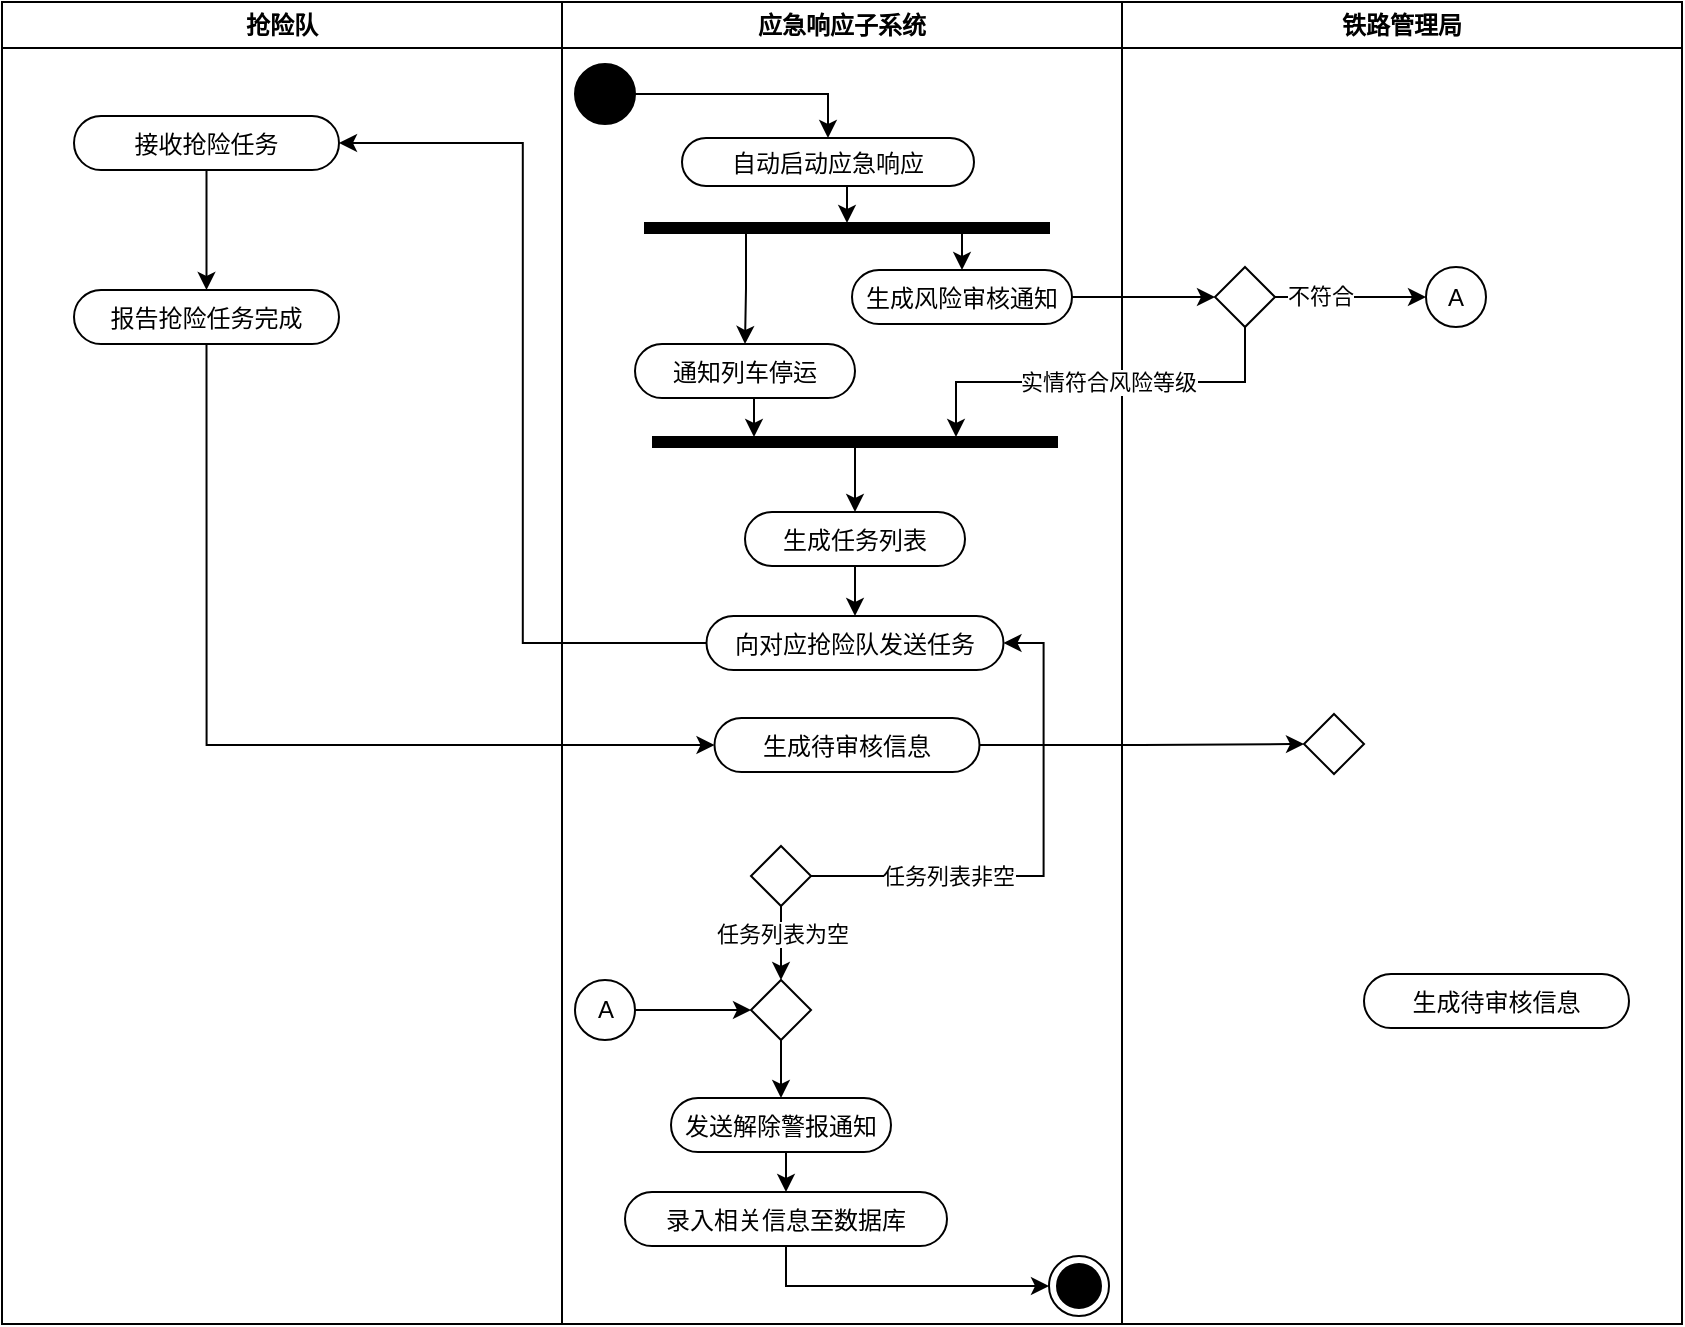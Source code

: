 <mxfile version="27.1.6">
  <diagram name="Page-1" id="e7e014a7-5840-1c2e-5031-d8a46d1fe8dd">
    <mxGraphModel dx="1026" dy="607" grid="0" gridSize="10" guides="1" tooltips="1" connect="1" arrows="1" fold="1" page="1" pageScale="1" pageWidth="1169" pageHeight="826" background="none" math="0" shadow="0">
      <root>
        <mxCell id="0" />
        <mxCell id="1" parent="0" />
        <mxCell id="2" value="应急响应子系统" style="swimlane;whiteSpace=wrap;startSize=23;" parent="1" vertex="1">
          <mxGeometry x="436" y="122" width="280" height="661" as="geometry" />
        </mxCell>
        <mxCell id="ORBnftc5wiz7zVl-WYrO-55" style="edgeStyle=orthogonalEdgeStyle;rounded=0;orthogonalLoop=1;jettySize=auto;html=1;exitX=0.5;exitY=1;exitDx=0;exitDy=0;entryX=0;entryY=0.5;entryDx=0;entryDy=0;" edge="1" parent="2" source="7" target="ORBnftc5wiz7zVl-WYrO-54">
          <mxGeometry relative="1" as="geometry" />
        </mxCell>
        <mxCell id="7" value="自动启动应急响应" style="rounded=1;arcSize=50;" parent="2" vertex="1">
          <mxGeometry x="60" y="68" width="146" height="24" as="geometry" />
        </mxCell>
        <mxCell id="ORBnftc5wiz7zVl-WYrO-45" style="edgeStyle=orthogonalEdgeStyle;rounded=0;orthogonalLoop=1;jettySize=auto;html=1;entryX=0.5;entryY=0;entryDx=0;entryDy=0;" edge="1" parent="2" source="ORBnftc5wiz7zVl-WYrO-43" target="7">
          <mxGeometry relative="1" as="geometry">
            <mxPoint x="115" y="85.039" as="targetPoint" />
          </mxGeometry>
        </mxCell>
        <mxCell id="ORBnftc5wiz7zVl-WYrO-43" value="" style="ellipse;whiteSpace=wrap;html=1;aspect=fixed;fillColor=#000000;" vertex="1" parent="2">
          <mxGeometry x="6.5" y="31" width="30" height="30" as="geometry" />
        </mxCell>
        <mxCell id="38" value="" style="ellipse;shape=endState;fillColor=#000000;strokeColor=#000000;" parent="2" vertex="1">
          <mxGeometry x="243.5" y="627" width="30" height="30" as="geometry" />
        </mxCell>
        <mxCell id="ORBnftc5wiz7zVl-WYrO-87" style="edgeStyle=orthogonalEdgeStyle;rounded=0;orthogonalLoop=1;jettySize=auto;html=1;exitX=0.5;exitY=1;exitDx=0;exitDy=0;entryX=0.5;entryY=0;entryDx=0;entryDy=0;" edge="1" parent="2" source="ORBnftc5wiz7zVl-WYrO-46" target="ORBnftc5wiz7zVl-WYrO-47">
          <mxGeometry relative="1" as="geometry" />
        </mxCell>
        <mxCell id="ORBnftc5wiz7zVl-WYrO-46" value="发送解除警报通知" style="rounded=1;arcSize=50;" vertex="1" parent="2">
          <mxGeometry x="54.5" y="548" width="110" height="27" as="geometry" />
        </mxCell>
        <mxCell id="ORBnftc5wiz7zVl-WYrO-52" style="edgeStyle=orthogonalEdgeStyle;rounded=0;orthogonalLoop=1;jettySize=auto;html=1;exitX=0.5;exitY=1;exitDx=0;exitDy=0;entryX=0;entryY=0.5;entryDx=0;entryDy=0;" edge="1" parent="2" source="ORBnftc5wiz7zVl-WYrO-47" target="38">
          <mxGeometry relative="1" as="geometry" />
        </mxCell>
        <mxCell id="ORBnftc5wiz7zVl-WYrO-47" value="录入相关信息至数据库" style="rounded=1;arcSize=50;" vertex="1" parent="2">
          <mxGeometry x="31.5" y="595" width="161" height="27" as="geometry" />
        </mxCell>
        <mxCell id="4" value="抢险队" style="swimlane;whiteSpace=wrap" parent="2" vertex="1">
          <mxGeometry x="-280" width="280" height="661" as="geometry" />
        </mxCell>
        <mxCell id="ORBnftc5wiz7zVl-WYrO-94" style="edgeStyle=orthogonalEdgeStyle;rounded=0;orthogonalLoop=1;jettySize=auto;html=1;exitX=0.5;exitY=1;exitDx=0;exitDy=0;entryX=0.5;entryY=0;entryDx=0;entryDy=0;" edge="1" parent="4" source="ORBnftc5wiz7zVl-WYrO-92" target="ORBnftc5wiz7zVl-WYrO-93">
          <mxGeometry relative="1" as="geometry" />
        </mxCell>
        <mxCell id="ORBnftc5wiz7zVl-WYrO-92" value="接收抢险任务" style="rounded=1;arcSize=50;" vertex="1" parent="4">
          <mxGeometry x="36" y="57" width="132.5" height="27" as="geometry" />
        </mxCell>
        <mxCell id="ORBnftc5wiz7zVl-WYrO-93" value="报告抢险任务完成" style="rounded=1;arcSize=50;" vertex="1" parent="4">
          <mxGeometry x="36" y="144" width="132.5" height="27" as="geometry" />
        </mxCell>
        <mxCell id="ORBnftc5wiz7zVl-WYrO-63" style="edgeStyle=orthogonalEdgeStyle;rounded=0;orthogonalLoop=1;jettySize=auto;html=1;exitX=1;exitY=0.75;exitDx=0;exitDy=0;entryX=0.5;entryY=0;entryDx=0;entryDy=0;" edge="1" parent="2" source="ORBnftc5wiz7zVl-WYrO-54" target="ORBnftc5wiz7zVl-WYrO-57">
          <mxGeometry relative="1" as="geometry" />
        </mxCell>
        <mxCell id="ORBnftc5wiz7zVl-WYrO-54" value="" style="whiteSpace=wrap;strokeColor=#000000;fillColor=#000000;rotation=90;" vertex="1" parent="2">
          <mxGeometry x="140" y="12" width="5" height="202" as="geometry" />
        </mxCell>
        <mxCell id="ORBnftc5wiz7zVl-WYrO-70" style="edgeStyle=orthogonalEdgeStyle;rounded=0;orthogonalLoop=1;jettySize=auto;html=1;exitX=0.5;exitY=1;exitDx=0;exitDy=0;entryX=0;entryY=0.75;entryDx=0;entryDy=0;" edge="1" parent="2" source="ORBnftc5wiz7zVl-WYrO-57" target="ORBnftc5wiz7zVl-WYrO-68">
          <mxGeometry relative="1" as="geometry" />
        </mxCell>
        <mxCell id="ORBnftc5wiz7zVl-WYrO-57" value="通知列车停运" style="rounded=1;arcSize=50;" vertex="1" parent="2">
          <mxGeometry x="36.5" y="171" width="110" height="27" as="geometry" />
        </mxCell>
        <mxCell id="ORBnftc5wiz7zVl-WYrO-58" value="生成风险审核通知" style="rounded=1;arcSize=50;" vertex="1" parent="2">
          <mxGeometry x="145" y="134" width="110" height="27" as="geometry" />
        </mxCell>
        <mxCell id="ORBnftc5wiz7zVl-WYrO-62" style="edgeStyle=orthogonalEdgeStyle;rounded=0;orthogonalLoop=1;jettySize=auto;html=1;exitX=1;exitY=0.25;exitDx=0;exitDy=0;entryX=0.5;entryY=0;entryDx=0;entryDy=0;" edge="1" parent="2" source="ORBnftc5wiz7zVl-WYrO-54" target="ORBnftc5wiz7zVl-WYrO-58">
          <mxGeometry relative="1" as="geometry" />
        </mxCell>
        <mxCell id="ORBnftc5wiz7zVl-WYrO-72" style="edgeStyle=orthogonalEdgeStyle;rounded=0;orthogonalLoop=1;jettySize=auto;html=1;exitX=1;exitY=0.5;exitDx=0;exitDy=0;entryX=0.5;entryY=0;entryDx=0;entryDy=0;" edge="1" parent="2" source="ORBnftc5wiz7zVl-WYrO-68" target="ORBnftc5wiz7zVl-WYrO-64">
          <mxGeometry relative="1" as="geometry">
            <mxPoint x="146.174" y="250.356" as="targetPoint" />
          </mxGeometry>
        </mxCell>
        <mxCell id="ORBnftc5wiz7zVl-WYrO-68" value="" style="whiteSpace=wrap;strokeColor=#000000;fillColor=#000000;rotation=90;" vertex="1" parent="2">
          <mxGeometry x="144" y="119" width="5" height="202" as="geometry" />
        </mxCell>
        <mxCell id="ORBnftc5wiz7zVl-WYrO-90" style="edgeStyle=orthogonalEdgeStyle;rounded=0;orthogonalLoop=1;jettySize=auto;html=1;exitX=0.5;exitY=1;exitDx=0;exitDy=0;entryX=0.5;entryY=0;entryDx=0;entryDy=0;" edge="1" parent="2" source="ORBnftc5wiz7zVl-WYrO-64" target="ORBnftc5wiz7zVl-WYrO-89">
          <mxGeometry relative="1" as="geometry" />
        </mxCell>
        <mxCell id="ORBnftc5wiz7zVl-WYrO-64" value="生成任务列表" style="rounded=1;arcSize=50;" vertex="1" parent="2">
          <mxGeometry x="91.5" y="255" width="110" height="27" as="geometry" />
        </mxCell>
        <mxCell id="ORBnftc5wiz7zVl-WYrO-85" style="edgeStyle=orthogonalEdgeStyle;rounded=0;orthogonalLoop=1;jettySize=auto;html=1;exitX=0.5;exitY=1;exitDx=0;exitDy=0;entryX=0.5;entryY=0;entryDx=0;entryDy=0;" edge="1" parent="2" source="ORBnftc5wiz7zVl-WYrO-79" target="ORBnftc5wiz7zVl-WYrO-46">
          <mxGeometry relative="1" as="geometry" />
        </mxCell>
        <mxCell id="ORBnftc5wiz7zVl-WYrO-79" value="" style="rhombus;whiteSpace=wrap;html=1;" vertex="1" parent="2">
          <mxGeometry x="94.5" y="489" width="30" height="30" as="geometry" />
        </mxCell>
        <mxCell id="ORBnftc5wiz7zVl-WYrO-84" style="edgeStyle=orthogonalEdgeStyle;rounded=0;orthogonalLoop=1;jettySize=auto;html=1;entryX=0;entryY=0.5;entryDx=0;entryDy=0;" edge="1" parent="2" source="ORBnftc5wiz7zVl-WYrO-80" target="ORBnftc5wiz7zVl-WYrO-79">
          <mxGeometry relative="1" as="geometry" />
        </mxCell>
        <mxCell id="ORBnftc5wiz7zVl-WYrO-80" value="A" style="ellipse;whiteSpace=wrap;html=1;" vertex="1" parent="2">
          <mxGeometry x="6.5" y="489" width="30" height="30" as="geometry" />
        </mxCell>
        <mxCell id="ORBnftc5wiz7zVl-WYrO-91" style="edgeStyle=orthogonalEdgeStyle;rounded=0;orthogonalLoop=1;jettySize=auto;html=1;entryX=1;entryY=0.5;entryDx=0;entryDy=0;" edge="1" parent="2" source="ORBnftc5wiz7zVl-WYrO-89" target="ORBnftc5wiz7zVl-WYrO-92">
          <mxGeometry relative="1" as="geometry">
            <mxPoint x="-52.648" y="128.382" as="targetPoint" />
          </mxGeometry>
        </mxCell>
        <mxCell id="ORBnftc5wiz7zVl-WYrO-89" value="向对应抢险队发送任务" style="rounded=1;arcSize=50;" vertex="1" parent="2">
          <mxGeometry x="72.25" y="307" width="148.5" height="27" as="geometry" />
        </mxCell>
        <mxCell id="ORBnftc5wiz7zVl-WYrO-96" value="生成待审核信息" style="rounded=1;arcSize=50;" vertex="1" parent="2">
          <mxGeometry x="76.25" y="358" width="132.5" height="27" as="geometry" />
        </mxCell>
        <mxCell id="ORBnftc5wiz7zVl-WYrO-95" style="edgeStyle=orthogonalEdgeStyle;rounded=0;orthogonalLoop=1;jettySize=auto;html=1;exitX=0.5;exitY=1;exitDx=0;exitDy=0;entryX=0;entryY=0.5;entryDx=0;entryDy=0;" edge="1" parent="2" source="ORBnftc5wiz7zVl-WYrO-93" target="ORBnftc5wiz7zVl-WYrO-96">
          <mxGeometry relative="1" as="geometry">
            <mxPoint x="44.995" y="402.456" as="targetPoint" />
          </mxGeometry>
        </mxCell>
        <mxCell id="ORBnftc5wiz7zVl-WYrO-102" style="edgeStyle=orthogonalEdgeStyle;rounded=0;orthogonalLoop=1;jettySize=auto;html=1;exitX=0.5;exitY=1;exitDx=0;exitDy=0;entryX=0.5;entryY=0;entryDx=0;entryDy=0;" edge="1" parent="2" source="ORBnftc5wiz7zVl-WYrO-101" target="ORBnftc5wiz7zVl-WYrO-79">
          <mxGeometry relative="1" as="geometry" />
        </mxCell>
        <mxCell id="ORBnftc5wiz7zVl-WYrO-104" value="任务列表为空" style="edgeLabel;html=1;align=center;verticalAlign=middle;resizable=0;points=[];" vertex="1" connectable="0" parent="ORBnftc5wiz7zVl-WYrO-102">
          <mxGeometry x="-0.28" relative="1" as="geometry">
            <mxPoint as="offset" />
          </mxGeometry>
        </mxCell>
        <mxCell id="ORBnftc5wiz7zVl-WYrO-105" style="edgeStyle=orthogonalEdgeStyle;rounded=0;orthogonalLoop=1;jettySize=auto;html=1;exitX=1;exitY=0.5;exitDx=0;exitDy=0;entryX=1;entryY=0.5;entryDx=0;entryDy=0;" edge="1" parent="2" source="ORBnftc5wiz7zVl-WYrO-101" target="ORBnftc5wiz7zVl-WYrO-89">
          <mxGeometry relative="1" as="geometry" />
        </mxCell>
        <mxCell id="ORBnftc5wiz7zVl-WYrO-106" value="任务列表非空" style="edgeLabel;html=1;align=center;verticalAlign=middle;resizable=0;points=[];" vertex="1" connectable="0" parent="ORBnftc5wiz7zVl-WYrO-105">
          <mxGeometry x="-0.716" y="3" relative="1" as="geometry">
            <mxPoint x="32" y="3" as="offset" />
          </mxGeometry>
        </mxCell>
        <mxCell id="ORBnftc5wiz7zVl-WYrO-101" value="" style="rhombus;whiteSpace=wrap;html=1;" vertex="1" parent="2">
          <mxGeometry x="94.5" y="422" width="30" height="30" as="geometry" />
        </mxCell>
        <mxCell id="3" value="铁路管理局" style="swimlane;whiteSpace=wrap" parent="1" vertex="1">
          <mxGeometry x="716" y="122" width="280" height="661" as="geometry" />
        </mxCell>
        <mxCell id="ORBnftc5wiz7zVl-WYrO-74" style="edgeStyle=orthogonalEdgeStyle;rounded=0;orthogonalLoop=1;jettySize=auto;html=1;entryX=0;entryY=0.5;entryDx=0;entryDy=0;" edge="1" parent="3" source="ORBnftc5wiz7zVl-WYrO-66" target="ORBnftc5wiz7zVl-WYrO-75">
          <mxGeometry relative="1" as="geometry">
            <mxPoint x="137.714" y="147.5" as="targetPoint" />
          </mxGeometry>
        </mxCell>
        <mxCell id="ORBnftc5wiz7zVl-WYrO-78" value="不符合" style="edgeLabel;html=1;align=center;verticalAlign=middle;resizable=0;points=[];" vertex="1" connectable="0" parent="ORBnftc5wiz7zVl-WYrO-74">
          <mxGeometry x="-0.403" y="1" relative="1" as="geometry">
            <mxPoint as="offset" />
          </mxGeometry>
        </mxCell>
        <mxCell id="ORBnftc5wiz7zVl-WYrO-66" value="" style="rhombus;whiteSpace=wrap;html=1;" vertex="1" parent="3">
          <mxGeometry x="46.5" y="132.5" width="30" height="30" as="geometry" />
        </mxCell>
        <mxCell id="ORBnftc5wiz7zVl-WYrO-75" value="A" style="ellipse;whiteSpace=wrap;html=1;" vertex="1" parent="3">
          <mxGeometry x="152" y="132.5" width="30" height="30" as="geometry" />
        </mxCell>
        <mxCell id="ORBnftc5wiz7zVl-WYrO-99" value="" style="rhombus;whiteSpace=wrap;html=1;" vertex="1" parent="3">
          <mxGeometry x="91" y="356" width="30" height="30" as="geometry" />
        </mxCell>
        <mxCell id="ORBnftc5wiz7zVl-WYrO-98" value="生成待审核信息" style="rounded=1;arcSize=50;" vertex="1" parent="3">
          <mxGeometry x="121" y="486" width="132.5" height="27" as="geometry" />
        </mxCell>
        <mxCell id="ORBnftc5wiz7zVl-WYrO-67" style="edgeStyle=orthogonalEdgeStyle;rounded=0;orthogonalLoop=1;jettySize=auto;html=1;exitX=1;exitY=0.5;exitDx=0;exitDy=0;entryX=0;entryY=0.5;entryDx=0;entryDy=0;" edge="1" parent="1" source="ORBnftc5wiz7zVl-WYrO-58" target="ORBnftc5wiz7zVl-WYrO-66">
          <mxGeometry relative="1" as="geometry" />
        </mxCell>
        <mxCell id="ORBnftc5wiz7zVl-WYrO-69" style="edgeStyle=orthogonalEdgeStyle;rounded=0;orthogonalLoop=1;jettySize=auto;html=1;exitX=0.5;exitY=1;exitDx=0;exitDy=0;entryX=0;entryY=0.25;entryDx=0;entryDy=0;" edge="1" parent="1" source="ORBnftc5wiz7zVl-WYrO-66" target="ORBnftc5wiz7zVl-WYrO-68">
          <mxGeometry relative="1" as="geometry" />
        </mxCell>
        <mxCell id="ORBnftc5wiz7zVl-WYrO-71" value="实情符合风险等级" style="edgeLabel;html=1;align=center;verticalAlign=middle;resizable=0;points=[];" vertex="1" connectable="0" parent="ORBnftc5wiz7zVl-WYrO-69">
          <mxGeometry x="-0.19" y="2" relative="1" as="geometry">
            <mxPoint x="-15" y="-2" as="offset" />
          </mxGeometry>
        </mxCell>
        <mxCell id="ORBnftc5wiz7zVl-WYrO-97" style="edgeStyle=orthogonalEdgeStyle;rounded=0;orthogonalLoop=1;jettySize=auto;html=1;entryX=0;entryY=0.5;entryDx=0;entryDy=0;" edge="1" parent="1" source="ORBnftc5wiz7zVl-WYrO-96" target="ORBnftc5wiz7zVl-WYrO-99">
          <mxGeometry relative="1" as="geometry">
            <mxPoint x="781.332" y="493.5" as="targetPoint" />
          </mxGeometry>
        </mxCell>
      </root>
    </mxGraphModel>
  </diagram>
</mxfile>
